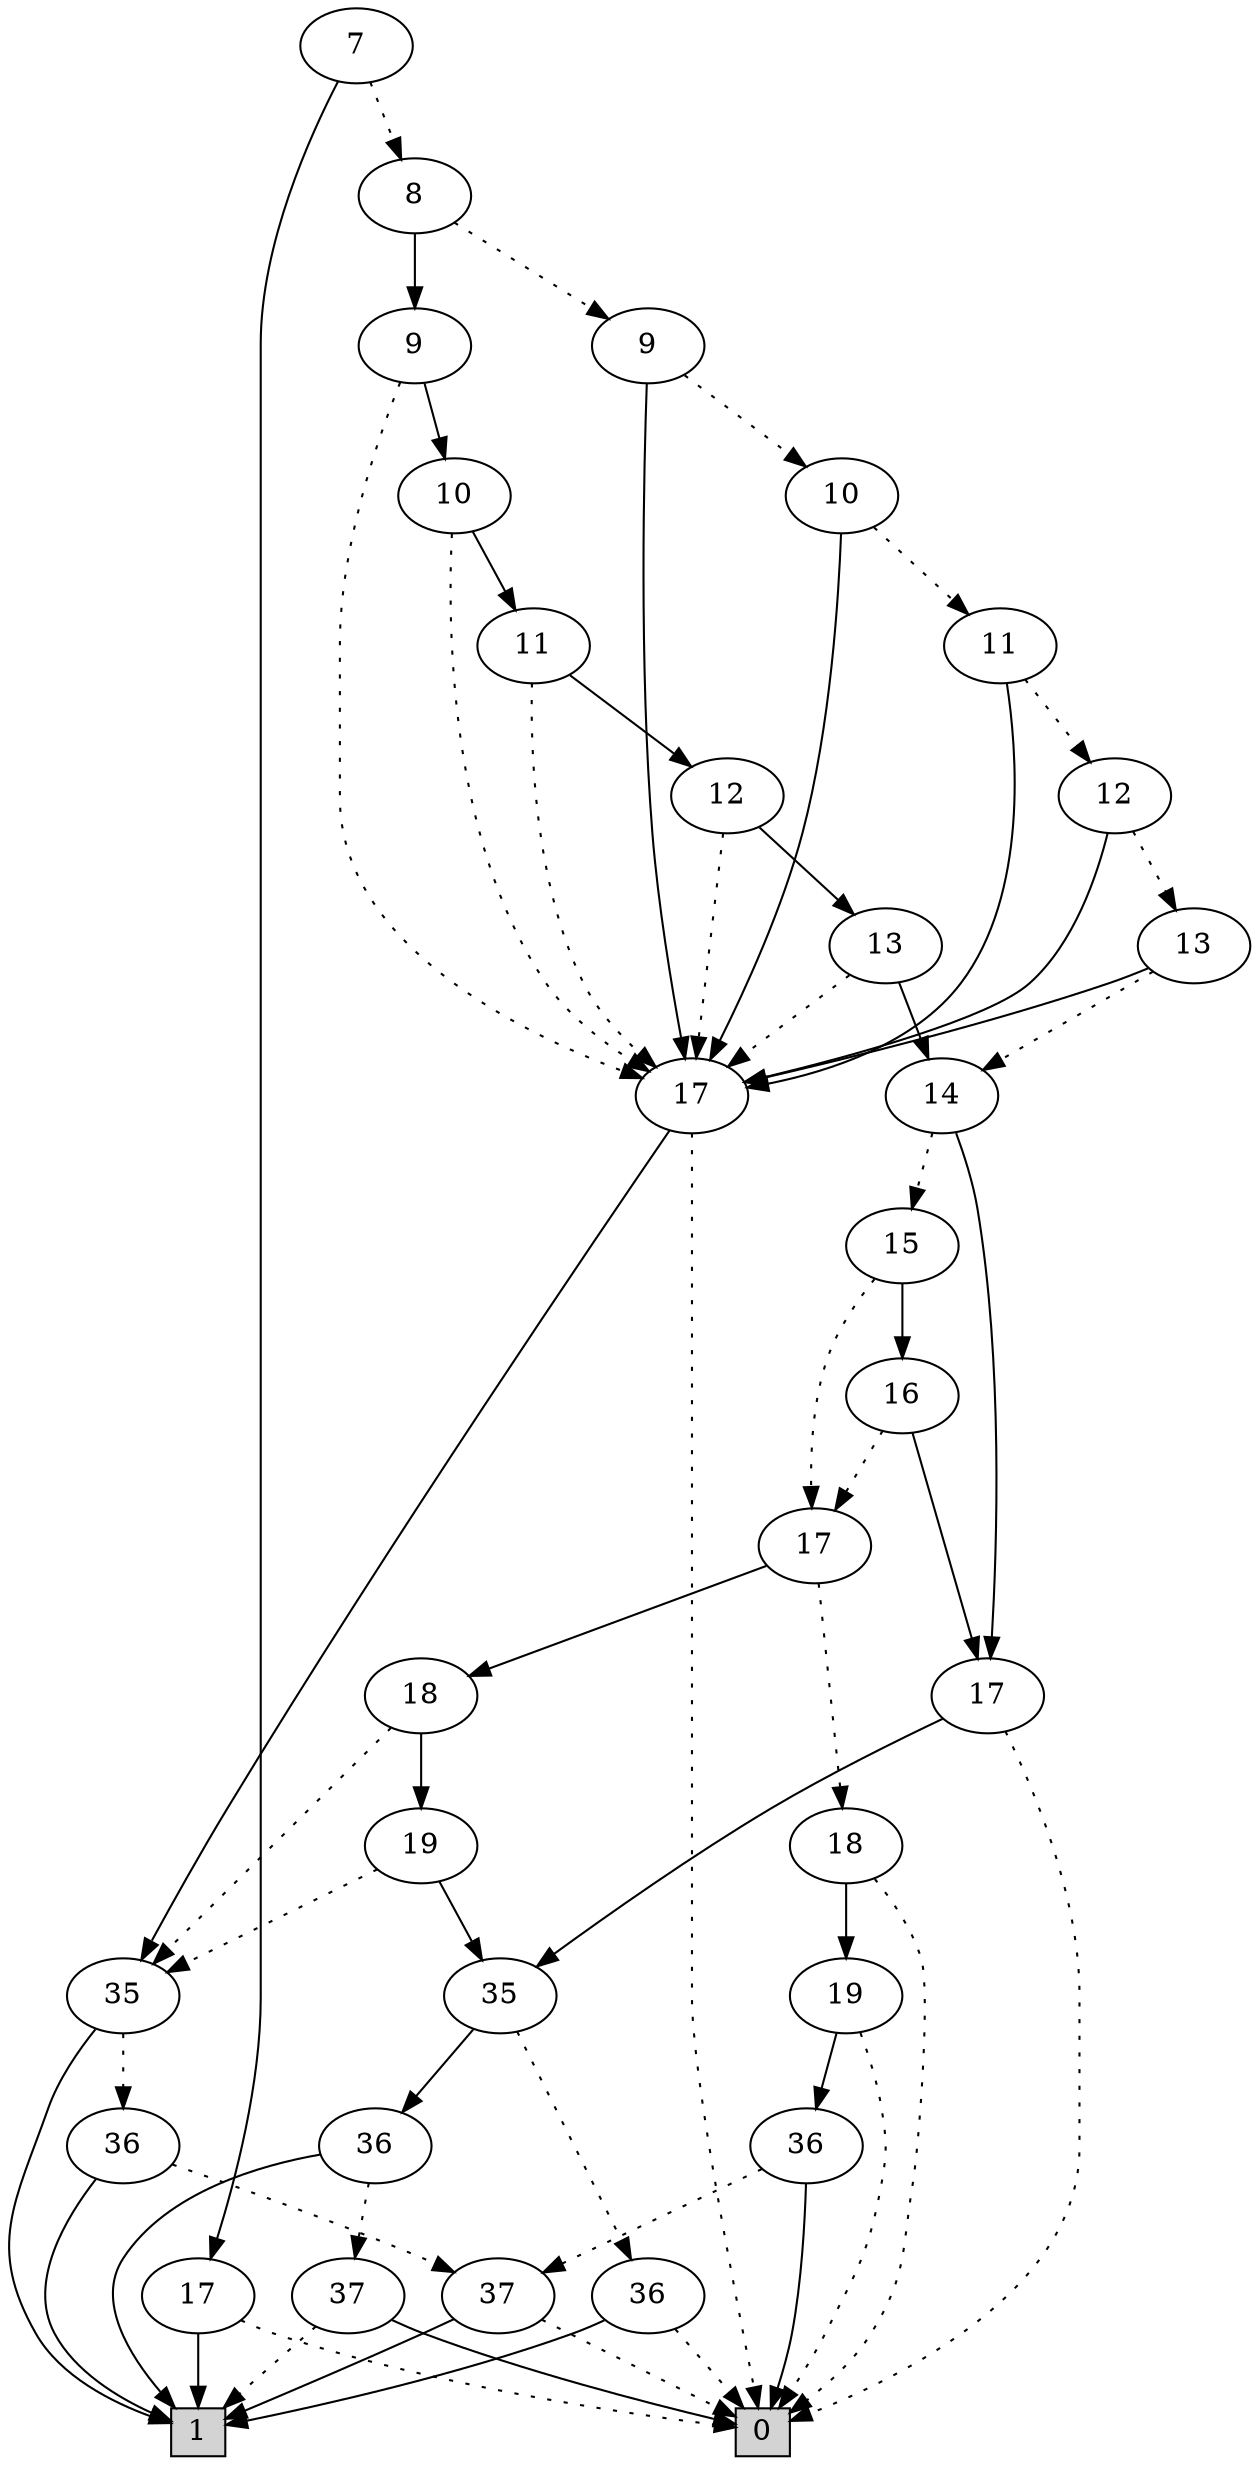 digraph G {
0 [shape=box, label="0", style=filled, shape=box, height=0.3, width=0.3];
1 [shape=box, label="1", style=filled, shape=box, height=0.3, width=0.3];
10649 [label="7"];
10649 -> 10648 [style=dotted];
10649 -> 36 [style=filled];
10648 [label="8"];
10648 -> 10642 [style=dotted];
10648 -> 10647 [style=filled];
10642 [label="9"];
10642 -> 10641 [style=dotted];
10642 -> 10546 [style=filled];
10641 [label="10"];
10641 -> 10640 [style=dotted];
10641 -> 10546 [style=filled];
10640 [label="11"];
10640 -> 10639 [style=dotted];
10640 -> 10546 [style=filled];
10639 [label="12"];
10639 -> 10638 [style=dotted];
10639 -> 10546 [style=filled];
10638 [label="13"];
10638 -> 10637 [style=dotted];
10638 -> 10546 [style=filled];
10637 [label="14"];
10637 -> 10636 [style=dotted];
10637 -> 10542 [style=filled];
10636 [label="15"];
10636 -> 10634 [style=dotted];
10636 -> 10635 [style=filled];
10634 [label="17"];
10634 -> 10274 [style=dotted];
10634 -> 10225 [style=filled];
10274 [label="18"];
10274 -> 0 [style=dotted];
10274 -> 10273 [style=filled];
10273 [label="19"];
10273 -> 0 [style=dotted];
10273 -> 8274 [style=filled];
8274 [label="36"];
8274 -> 76 [style=dotted];
8274 -> 0 [style=filled];
76 [label="37"];
76 -> 0 [style=dotted];
76 -> 1 [style=filled];
10225 [label="18"];
10225 -> 1264 [style=dotted];
10225 -> 10224 [style=filled];
1264 [label="35"];
1264 -> 1258 [style=dotted];
1264 -> 1 [style=filled];
1258 [label="36"];
1258 -> 76 [style=dotted];
1258 -> 1 [style=filled];
10224 [label="19"];
10224 -> 1264 [style=dotted];
10224 -> 10031 [style=filled];
10031 [label="35"];
10031 -> 74 [style=dotted];
10031 -> 8279 [style=filled];
74 [label="36"];
74 -> 0 [style=dotted];
74 -> 1 [style=filled];
8279 [label="36"];
8279 -> 77 [style=dotted];
8279 -> 1 [style=filled];
77 [label="37"];
77 -> 1 [style=dotted];
77 -> 0 [style=filled];
10635 [label="16"];
10635 -> 10634 [style=dotted];
10635 -> 10542 [style=filled];
10542 [label="17"];
10542 -> 0 [style=dotted];
10542 -> 10031 [style=filled];
10546 [label="17"];
10546 -> 0 [style=dotted];
10546 -> 1264 [style=filled];
10647 [label="9"];
10647 -> 10546 [style=dotted];
10647 -> 10646 [style=filled];
10646 [label="10"];
10646 -> 10546 [style=dotted];
10646 -> 10645 [style=filled];
10645 [label="11"];
10645 -> 10546 [style=dotted];
10645 -> 10644 [style=filled];
10644 [label="12"];
10644 -> 10546 [style=dotted];
10644 -> 10643 [style=filled];
10643 [label="13"];
10643 -> 10546 [style=dotted];
10643 -> 10637 [style=filled];
36 [label="17"];
36 -> 0 [style=dotted];
36 -> 1 [style=filled];
}
